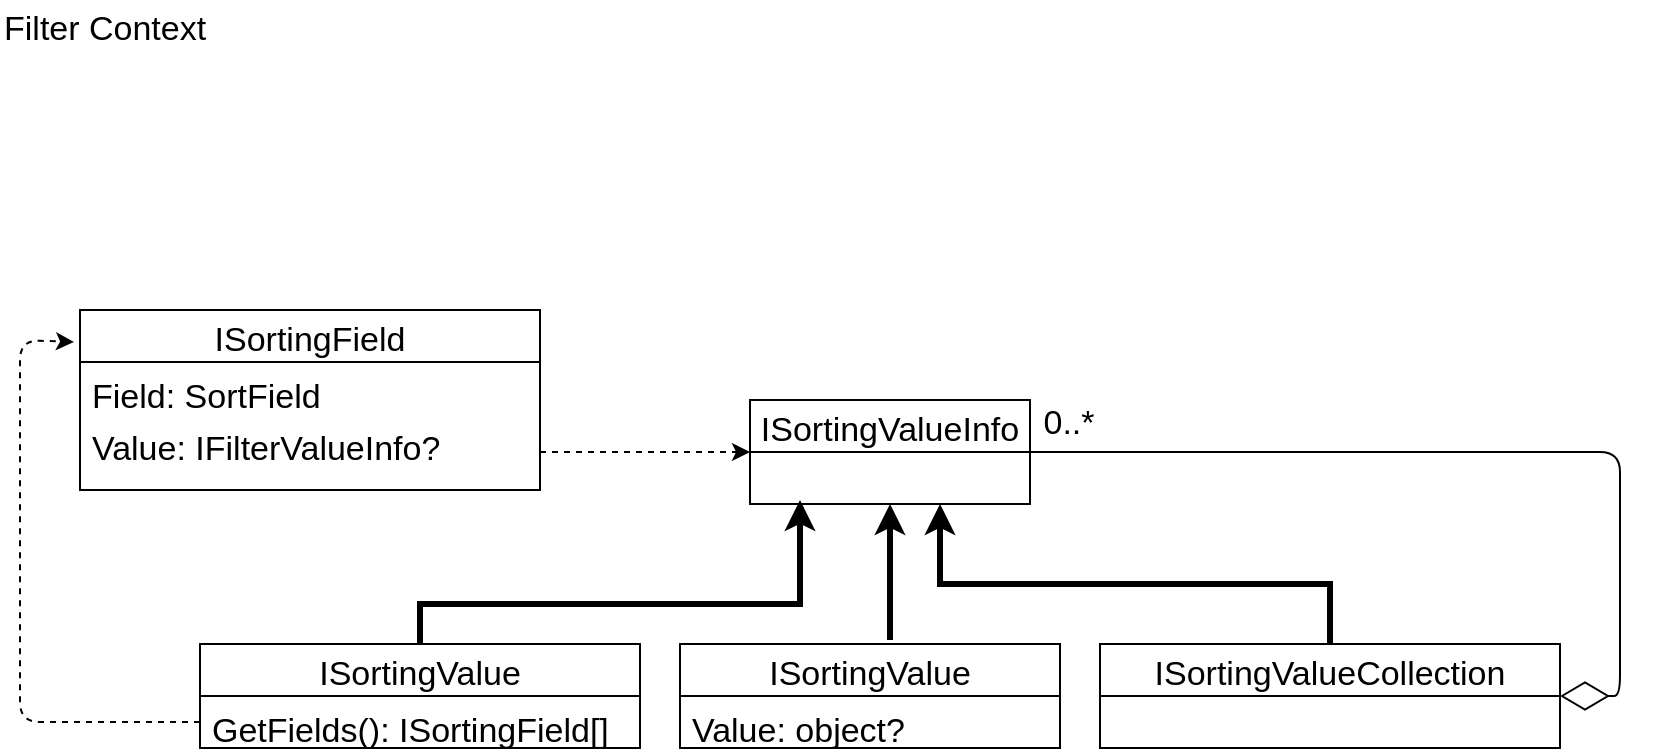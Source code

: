 <mxfile>
    <diagram id="Sr89QmnRuElkf7226DeY" name="Page-1">
        <mxGraphModel dx="753" dy="409" grid="1" gridSize="10" guides="1" tooltips="1" connect="1" arrows="1" fold="1" page="1" pageScale="1" pageWidth="850" pageHeight="1100" math="0" shadow="0">
            <root>
                <mxCell id="0"/>
                <mxCell id="1" parent="0"/>
                <mxCell id="2" value="Filter Context" style="text;html=1;strokeColor=none;fillColor=none;align=left;verticalAlign=middle;whiteSpace=wrap;rounded=0;fontSize=17;" parent="1" vertex="1">
                    <mxGeometry x="40" y="50" width="240" height="30" as="geometry"/>
                </mxCell>
                <mxCell id="5" value="ISortingValueInfo" style="swimlane;fontStyle=0;childLayout=stackLayout;horizontal=1;startSize=26;fillColor=none;horizontalStack=0;resizeParent=1;resizeParentMax=0;resizeLast=0;collapsible=1;marginBottom=0;fontSize=17;" parent="1" vertex="1">
                    <mxGeometry x="415" y="250" width="140" height="52" as="geometry"/>
                </mxCell>
                <mxCell id="26" style="edgeStyle=none;html=1;exitX=0.5;exitY=0;exitDx=0;exitDy=0;fontSize=17;strokeWidth=3;rounded=0;" parent="1" source="9" edge="1">
                    <mxGeometry relative="1" as="geometry">
                        <mxPoint x="510" y="302" as="targetPoint"/>
                        <Array as="points">
                            <mxPoint x="705" y="342"/>
                            <mxPoint x="510" y="342"/>
                        </Array>
                    </mxGeometry>
                </mxCell>
                <mxCell id="30" style="edgeStyle=none;html=1;entryX=1;entryY=0.5;entryDx=0;entryDy=0;fontSize=17;exitX=1;exitY=0.5;exitDx=0;exitDy=0;endArrow=none;endFill=0;startArrow=diamondThin;startFill=0;sourcePerimeterSpacing=0;startSize=22;" parent="1" source="9" target="5" edge="1">
                    <mxGeometry relative="1" as="geometry">
                        <mxPoint x="730" y="362" as="sourcePoint"/>
                        <Array as="points">
                            <mxPoint x="850" y="398"/>
                            <mxPoint x="850" y="340"/>
                            <mxPoint x="850" y="276"/>
                            <mxPoint x="730" y="276"/>
                            <mxPoint x="680" y="276"/>
                        </Array>
                    </mxGeometry>
                </mxCell>
                <mxCell id="32" value="0..*" style="edgeLabel;html=1;align=center;verticalAlign=middle;resizable=0;points=[];fontSize=17;" parent="30" vertex="1" connectable="0">
                    <mxGeometry x="0.918" y="1" relative="1" as="geometry">
                        <mxPoint y="-15" as="offset"/>
                    </mxGeometry>
                </mxCell>
                <mxCell id="9" value="ISortingValueCollection" style="swimlane;fontStyle=0;childLayout=stackLayout;horizontal=1;startSize=26;fillColor=none;horizontalStack=0;resizeParent=1;resizeParentMax=0;resizeLast=0;collapsible=1;marginBottom=0;fontSize=17;" parent="1" vertex="1">
                    <mxGeometry x="590" y="372" width="230" height="52" as="geometry"/>
                </mxCell>
                <mxCell id="25" style="edgeStyle=none;html=1;entryX=0.5;entryY=1;entryDx=0;entryDy=0;fontSize=17;strokeWidth=3;rounded=0;" parent="1" target="5" edge="1">
                    <mxGeometry relative="1" as="geometry">
                        <Array as="points">
                            <mxPoint x="485" y="342"/>
                        </Array>
                        <mxPoint x="485" y="370" as="sourcePoint"/>
                    </mxGeometry>
                </mxCell>
                <mxCell id="10" value="ISortingValue" style="swimlane;fontStyle=0;childLayout=stackLayout;horizontal=1;startSize=26;fillColor=none;horizontalStack=0;resizeParent=1;resizeParentMax=0;resizeLast=0;collapsible=1;marginBottom=0;fontSize=17;" parent="1" vertex="1">
                    <mxGeometry x="380" y="372" width="190" height="52" as="geometry"/>
                </mxCell>
                <mxCell id="17" value="Value: object?" style="text;strokeColor=none;fillColor=none;align=left;verticalAlign=top;spacingLeft=4;spacingRight=4;overflow=hidden;rotatable=0;points=[[0,0.5],[1,0.5]];portConstraint=eastwest;fontSize=17;" parent="10" vertex="1">
                    <mxGeometry y="26" width="190" height="26" as="geometry"/>
                </mxCell>
                <mxCell id="13" value="ISortingField" style="swimlane;fontStyle=0;childLayout=stackLayout;horizontal=1;startSize=26;fillColor=none;horizontalStack=0;resizeParent=1;resizeParentMax=0;resizeLast=0;collapsible=1;marginBottom=0;fontSize=17;" parent="1" vertex="1">
                    <mxGeometry x="80" y="205" width="230" height="90" as="geometry"/>
                </mxCell>
                <mxCell id="21" value="Field: SortField" style="text;strokeColor=none;fillColor=none;align=left;verticalAlign=top;spacingLeft=4;spacingRight=4;overflow=hidden;rotatable=0;points=[[0,0.5],[1,0.5]];portConstraint=eastwest;fontSize=17;" parent="13" vertex="1">
                    <mxGeometry y="26" width="230" height="26" as="geometry"/>
                </mxCell>
                <mxCell id="23" value="Value: IFilterValueInfo?" style="text;strokeColor=none;fillColor=none;align=left;verticalAlign=top;spacingLeft=4;spacingRight=4;overflow=hidden;rotatable=0;points=[[0,0.5],[1,0.5]];portConstraint=eastwest;fontSize=17;" parent="13" vertex="1">
                    <mxGeometry y="52" width="230" height="38" as="geometry"/>
                </mxCell>
                <mxCell id="27" style="edgeStyle=none;html=1;exitX=1;exitY=0.5;exitDx=0;exitDy=0;fontSize=17;dashed=1;entryX=0;entryY=0.5;entryDx=0;entryDy=0;" parent="1" source="23" target="5" edge="1">
                    <mxGeometry relative="1" as="geometry">
                        <mxPoint x="820" y="221" as="targetPoint"/>
                        <Array as="points">
                            <mxPoint x="360" y="276"/>
                        </Array>
                    </mxGeometry>
                </mxCell>
                <mxCell id="29" style="edgeStyle=none;html=1;entryX=-0.013;entryY=0.178;entryDx=0;entryDy=0;entryPerimeter=0;dashed=1;fontSize=17;exitX=0;exitY=0.5;exitDx=0;exitDy=0;" parent="1" target="13" edge="1" source="35">
                    <mxGeometry relative="1" as="geometry">
                        <Array as="points">
                            <mxPoint x="50" y="411"/>
                            <mxPoint x="50" y="306"/>
                            <mxPoint x="50" y="220"/>
                        </Array>
                        <mxPoint x="220" y="440" as="sourcePoint"/>
                    </mxGeometry>
                </mxCell>
                <mxCell id="33" value="ISortingValue" style="swimlane;fontStyle=0;childLayout=stackLayout;horizontal=1;startSize=26;fillColor=none;horizontalStack=0;resizeParent=1;resizeParentMax=0;resizeLast=0;collapsible=1;marginBottom=0;fontSize=17;" vertex="1" parent="1">
                    <mxGeometry x="140" y="372" width="220" height="52" as="geometry"/>
                </mxCell>
                <mxCell id="35" value="GetFields(): ISortingField[]" style="text;strokeColor=none;fillColor=none;align=left;verticalAlign=top;spacingLeft=4;spacingRight=4;overflow=hidden;rotatable=0;points=[[0,0.5],[1,0.5]];portConstraint=eastwest;fontSize=17;" vertex="1" parent="33">
                    <mxGeometry y="26" width="220" height="26" as="geometry"/>
                </mxCell>
                <mxCell id="36" style="edgeStyle=none;html=1;fontSize=17;strokeWidth=3;rounded=0;exitX=0.5;exitY=0;exitDx=0;exitDy=0;" edge="1" parent="1" source="33">
                    <mxGeometry relative="1" as="geometry">
                        <Array as="points">
                            <mxPoint x="250" y="352"/>
                            <mxPoint x="440" y="352"/>
                        </Array>
                        <mxPoint x="200" y="352" as="sourcePoint"/>
                        <mxPoint x="440" y="300" as="targetPoint"/>
                    </mxGeometry>
                </mxCell>
            </root>
        </mxGraphModel>
    </diagram>
</mxfile>
